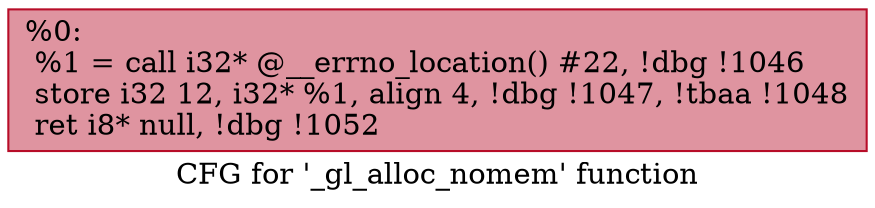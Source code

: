 digraph "CFG for '_gl_alloc_nomem' function" {
	label="CFG for '_gl_alloc_nomem' function";

	Node0x1b52380 [shape=record,color="#b70d28ff", style=filled, fillcolor="#b70d2870",label="{%0:\l  %1 = call i32* @__errno_location() #22, !dbg !1046\l  store i32 12, i32* %1, align 4, !dbg !1047, !tbaa !1048\l  ret i8* null, !dbg !1052\l}"];
}
